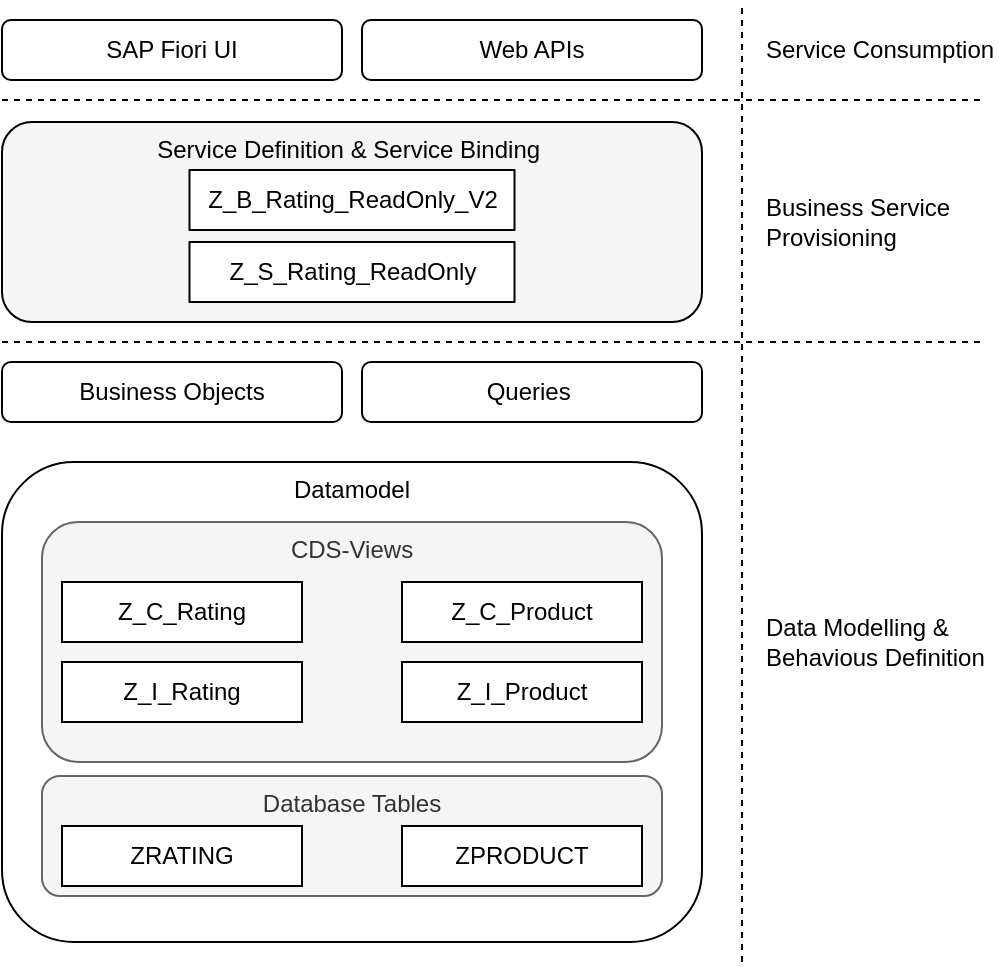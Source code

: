 <mxfile version="21.1.2" type="device">
  <diagram name="Page-1" id="O5uBvAX4eoEhG9-NWiZ3">
    <mxGraphModel dx="1026" dy="743" grid="1" gridSize="10" guides="1" tooltips="1" connect="1" arrows="1" fold="1" page="1" pageScale="1" pageWidth="827" pageHeight="1169" math="0" shadow="0">
      <root>
        <mxCell id="0" />
        <mxCell id="1" parent="0" />
        <mxCell id="5ukcD1NVXQ0pOEfuJebw-1" value="Business Objects&lt;br&gt;" style="rounded=1;whiteSpace=wrap;html=1;" parent="1" vertex="1">
          <mxGeometry x="20" y="420" width="170" height="30" as="geometry" />
        </mxCell>
        <mxCell id="5ukcD1NVXQ0pOEfuJebw-3" value="Queries&amp;nbsp;" style="rounded=1;whiteSpace=wrap;html=1;" parent="1" vertex="1">
          <mxGeometry x="200" y="420" width="170" height="30" as="geometry" />
        </mxCell>
        <mxCell id="5ukcD1NVXQ0pOEfuJebw-4" value="Service Definition &amp;amp; Service Binding&amp;nbsp;" style="rounded=1;whiteSpace=wrap;html=1;verticalAlign=top;fillColor=#f5f5f5;" parent="1" vertex="1">
          <mxGeometry x="20" y="300" width="350" height="100" as="geometry" />
        </mxCell>
        <mxCell id="5ukcD1NVXQ0pOEfuJebw-5" value="SAP Fiori UI" style="rounded=1;whiteSpace=wrap;html=1;" parent="1" vertex="1">
          <mxGeometry x="20" y="249" width="170" height="30" as="geometry" />
        </mxCell>
        <mxCell id="5ukcD1NVXQ0pOEfuJebw-6" value="Web APIs" style="rounded=1;whiteSpace=wrap;html=1;" parent="1" vertex="1">
          <mxGeometry x="200" y="249" width="170" height="30" as="geometry" />
        </mxCell>
        <mxCell id="5ukcD1NVXQ0pOEfuJebw-7" value="" style="endArrow=none;dashed=1;html=1;rounded=0;" parent="1" edge="1">
          <mxGeometry width="50" height="50" relative="1" as="geometry">
            <mxPoint x="20" y="410" as="sourcePoint" />
            <mxPoint x="510" y="410" as="targetPoint" />
          </mxGeometry>
        </mxCell>
        <mxCell id="5ukcD1NVXQ0pOEfuJebw-8" value="" style="endArrow=none;dashed=1;html=1;rounded=0;" parent="1" edge="1">
          <mxGeometry width="50" height="50" relative="1" as="geometry">
            <mxPoint x="20" y="289" as="sourcePoint" />
            <mxPoint x="510" y="289" as="targetPoint" />
          </mxGeometry>
        </mxCell>
        <mxCell id="5ukcD1NVXQ0pOEfuJebw-9" value="Data Modelling &amp;amp; Behavious Definition&amp;nbsp;" style="text;html=1;strokeColor=none;fillColor=none;align=left;verticalAlign=middle;whiteSpace=wrap;rounded=0;" parent="1" vertex="1">
          <mxGeometry x="400" y="545" width="120" height="30" as="geometry" />
        </mxCell>
        <mxCell id="5ukcD1NVXQ0pOEfuJebw-10" value="" style="endArrow=none;dashed=1;html=1;rounded=0;" parent="1" edge="1">
          <mxGeometry width="50" height="50" relative="1" as="geometry">
            <mxPoint x="390" y="720" as="sourcePoint" />
            <mxPoint x="390" y="240" as="targetPoint" />
          </mxGeometry>
        </mxCell>
        <mxCell id="5ukcD1NVXQ0pOEfuJebw-12" value="Business Service Provisioning" style="text;html=1;strokeColor=none;fillColor=none;align=left;verticalAlign=middle;whiteSpace=wrap;rounded=0;" parent="1" vertex="1">
          <mxGeometry x="400" y="335" width="120" height="30" as="geometry" />
        </mxCell>
        <mxCell id="5ukcD1NVXQ0pOEfuJebw-13" value="Service Consumption&amp;nbsp;" style="text;html=1;strokeColor=none;fillColor=none;align=left;verticalAlign=middle;whiteSpace=wrap;rounded=0;" parent="1" vertex="1">
          <mxGeometry x="400" y="249" width="120" height="30" as="geometry" />
        </mxCell>
        <mxCell id="coRS0ZhkJ7FDkwAaj9oY-12" value="Z_S_Rating_ReadOnly" style="rounded=0;whiteSpace=wrap;html=1;" parent="1" vertex="1">
          <mxGeometry x="113.75" y="360" width="162.5" height="30" as="geometry" />
        </mxCell>
        <mxCell id="coRS0ZhkJ7FDkwAaj9oY-13" value="&lt;code&gt;&lt;font face=&quot;Helvetica&quot;&gt;Z_B_Rating_ReadOnly_V2&lt;/font&gt;&lt;/code&gt;" style="rounded=0;whiteSpace=wrap;html=1;" parent="1" vertex="1">
          <mxGeometry x="113.75" y="324" width="162.5" height="30" as="geometry" />
        </mxCell>
        <mxCell id="5ukcD1NVXQ0pOEfuJebw-2" value="Datamodel" style="rounded=1;whiteSpace=wrap;html=1;verticalAlign=top;" parent="1" vertex="1">
          <mxGeometry x="20" y="470" width="350" height="240" as="geometry" />
        </mxCell>
        <mxCell id="5ukcD1NVXQ0pOEfuJebw-11" style="edgeStyle=orthogonalEdgeStyle;rounded=0;orthogonalLoop=1;jettySize=auto;html=1;exitX=0.5;exitY=1;exitDx=0;exitDy=0;" parent="1" source="5ukcD1NVXQ0pOEfuJebw-2" target="5ukcD1NVXQ0pOEfuJebw-2" edge="1">
          <mxGeometry relative="1" as="geometry" />
        </mxCell>
        <mxCell id="xe2K_mK-dfjaz_KrOQmi-4" value="" style="group" parent="1" vertex="1" connectable="0">
          <mxGeometry x="40" y="627" width="310" height="60" as="geometry" />
        </mxCell>
        <mxCell id="xe2K_mK-dfjaz_KrOQmi-3" value="Database Tables" style="rounded=1;whiteSpace=wrap;html=1;verticalAlign=top;fillColor=#f5f5f5;fontColor=#333333;strokeColor=#666666;" parent="xe2K_mK-dfjaz_KrOQmi-4" vertex="1">
          <mxGeometry width="310" height="60" as="geometry" />
        </mxCell>
        <mxCell id="xe2K_mK-dfjaz_KrOQmi-1" value="ZRATING" style="rounded=0;whiteSpace=wrap;html=1;" parent="xe2K_mK-dfjaz_KrOQmi-4" vertex="1">
          <mxGeometry x="10" y="25" width="120" height="30" as="geometry" />
        </mxCell>
        <mxCell id="xe2K_mK-dfjaz_KrOQmi-2" value="ZPRODUCT" style="rounded=0;whiteSpace=wrap;html=1;" parent="xe2K_mK-dfjaz_KrOQmi-4" vertex="1">
          <mxGeometry x="180" y="25" width="120" height="30" as="geometry" />
        </mxCell>
        <mxCell id="xe2K_mK-dfjaz_KrOQmi-12" value="" style="group" parent="1" vertex="1" connectable="0">
          <mxGeometry x="40" y="500" width="310" height="120" as="geometry" />
        </mxCell>
        <mxCell id="xe2K_mK-dfjaz_KrOQmi-5" value="CDS-Views" style="rounded=1;whiteSpace=wrap;html=1;verticalAlign=top;fillColor=#f5f5f5;fontColor=#333333;strokeColor=#666666;" parent="xe2K_mK-dfjaz_KrOQmi-12" vertex="1">
          <mxGeometry width="310" height="120" as="geometry" />
        </mxCell>
        <mxCell id="xe2K_mK-dfjaz_KrOQmi-10" value="Z_I_Rating" style="rounded=0;whiteSpace=wrap;html=1;" parent="xe2K_mK-dfjaz_KrOQmi-12" vertex="1">
          <mxGeometry x="10" y="70" width="120" height="30" as="geometry" />
        </mxCell>
        <mxCell id="xe2K_mK-dfjaz_KrOQmi-11" value="Z_I_Product" style="rounded=0;whiteSpace=wrap;html=1;" parent="xe2K_mK-dfjaz_KrOQmi-12" vertex="1">
          <mxGeometry x="180" y="70" width="120" height="30" as="geometry" />
        </mxCell>
        <mxCell id="eseh26PKGZZb0qquZgIW-5" value="Z_C_Rating" style="rounded=0;whiteSpace=wrap;html=1;" parent="xe2K_mK-dfjaz_KrOQmi-12" vertex="1">
          <mxGeometry x="10" y="30" width="120" height="30" as="geometry" />
        </mxCell>
        <mxCell id="eseh26PKGZZb0qquZgIW-6" value="Z_C_Product" style="rounded=0;whiteSpace=wrap;html=1;" parent="xe2K_mK-dfjaz_KrOQmi-12" vertex="1">
          <mxGeometry x="180" y="30" width="120" height="30" as="geometry" />
        </mxCell>
      </root>
    </mxGraphModel>
  </diagram>
</mxfile>
